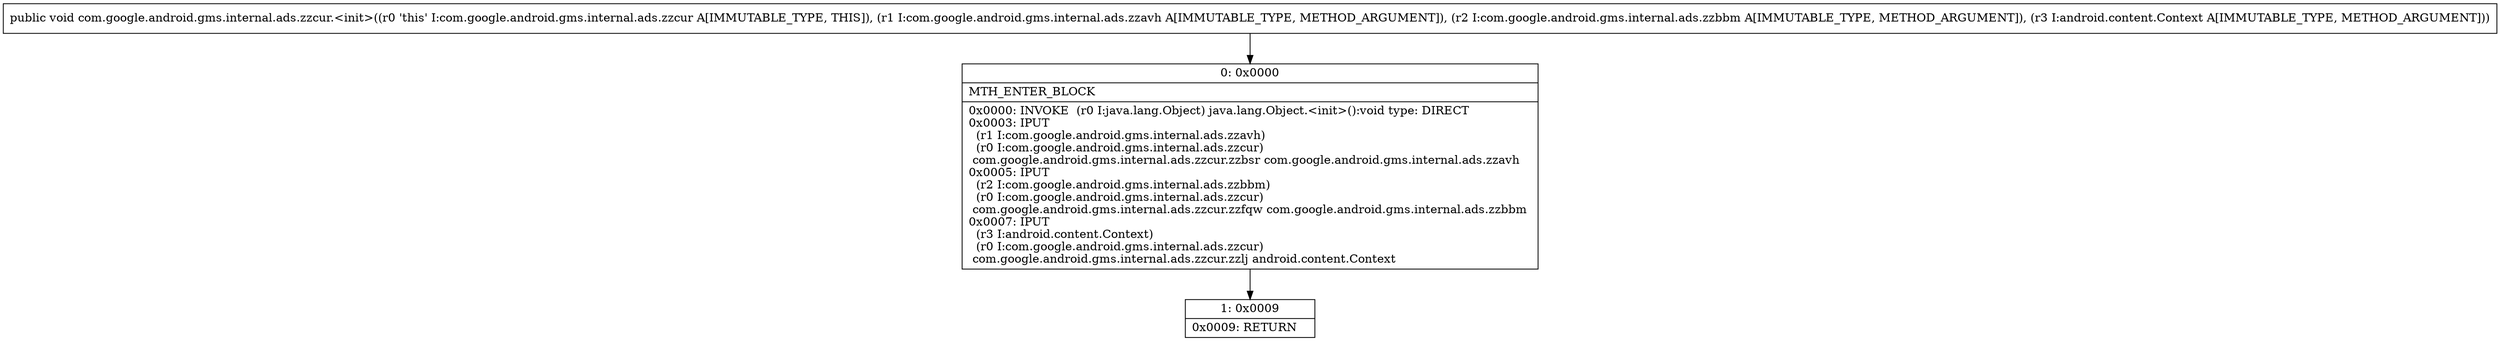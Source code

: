 digraph "CFG forcom.google.android.gms.internal.ads.zzcur.\<init\>(Lcom\/google\/android\/gms\/internal\/ads\/zzavh;Lcom\/google\/android\/gms\/internal\/ads\/zzbbm;Landroid\/content\/Context;)V" {
Node_0 [shape=record,label="{0\:\ 0x0000|MTH_ENTER_BLOCK\l|0x0000: INVOKE  (r0 I:java.lang.Object) java.lang.Object.\<init\>():void type: DIRECT \l0x0003: IPUT  \l  (r1 I:com.google.android.gms.internal.ads.zzavh)\l  (r0 I:com.google.android.gms.internal.ads.zzcur)\l com.google.android.gms.internal.ads.zzcur.zzbsr com.google.android.gms.internal.ads.zzavh \l0x0005: IPUT  \l  (r2 I:com.google.android.gms.internal.ads.zzbbm)\l  (r0 I:com.google.android.gms.internal.ads.zzcur)\l com.google.android.gms.internal.ads.zzcur.zzfqw com.google.android.gms.internal.ads.zzbbm \l0x0007: IPUT  \l  (r3 I:android.content.Context)\l  (r0 I:com.google.android.gms.internal.ads.zzcur)\l com.google.android.gms.internal.ads.zzcur.zzlj android.content.Context \l}"];
Node_1 [shape=record,label="{1\:\ 0x0009|0x0009: RETURN   \l}"];
MethodNode[shape=record,label="{public void com.google.android.gms.internal.ads.zzcur.\<init\>((r0 'this' I:com.google.android.gms.internal.ads.zzcur A[IMMUTABLE_TYPE, THIS]), (r1 I:com.google.android.gms.internal.ads.zzavh A[IMMUTABLE_TYPE, METHOD_ARGUMENT]), (r2 I:com.google.android.gms.internal.ads.zzbbm A[IMMUTABLE_TYPE, METHOD_ARGUMENT]), (r3 I:android.content.Context A[IMMUTABLE_TYPE, METHOD_ARGUMENT])) }"];
MethodNode -> Node_0;
Node_0 -> Node_1;
}

